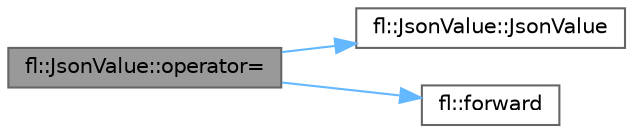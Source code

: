 digraph "fl::JsonValue::operator="
{
 // INTERACTIVE_SVG=YES
 // LATEX_PDF_SIZE
  bgcolor="transparent";
  edge [fontname=Helvetica,fontsize=10,labelfontname=Helvetica,labelfontsize=10];
  node [fontname=Helvetica,fontsize=10,shape=box,height=0.2,width=0.4];
  rankdir="LR";
  Node1 [id="Node000001",label="fl::JsonValue::operator=",height=0.2,width=0.4,color="gray40", fillcolor="grey60", style="filled", fontcolor="black",tooltip=" "];
  Node1 -> Node2 [id="edge1_Node000001_Node000002",color="steelblue1",style="solid",tooltip=" "];
  Node2 [id="Node000002",label="fl::JsonValue::JsonValue",height=0.2,width=0.4,color="grey40", fillcolor="white", style="filled",URL="$da/dd6/structfl_1_1_json_value_a630a1830e8cce329a9306accf644ba15.html#a630a1830e8cce329a9306accf644ba15",tooltip=" "];
  Node1 -> Node3 [id="edge2_Node000001_Node000003",color="steelblue1",style="solid",tooltip=" "];
  Node3 [id="Node000003",label="fl::forward",height=0.2,width=0.4,color="grey40", fillcolor="white", style="filled",URL="$d4/d36/namespacefl_aed7245c077ae6f226d13c9ea795694a8.html#aed7245c077ae6f226d13c9ea795694a8",tooltip=" "];
}
